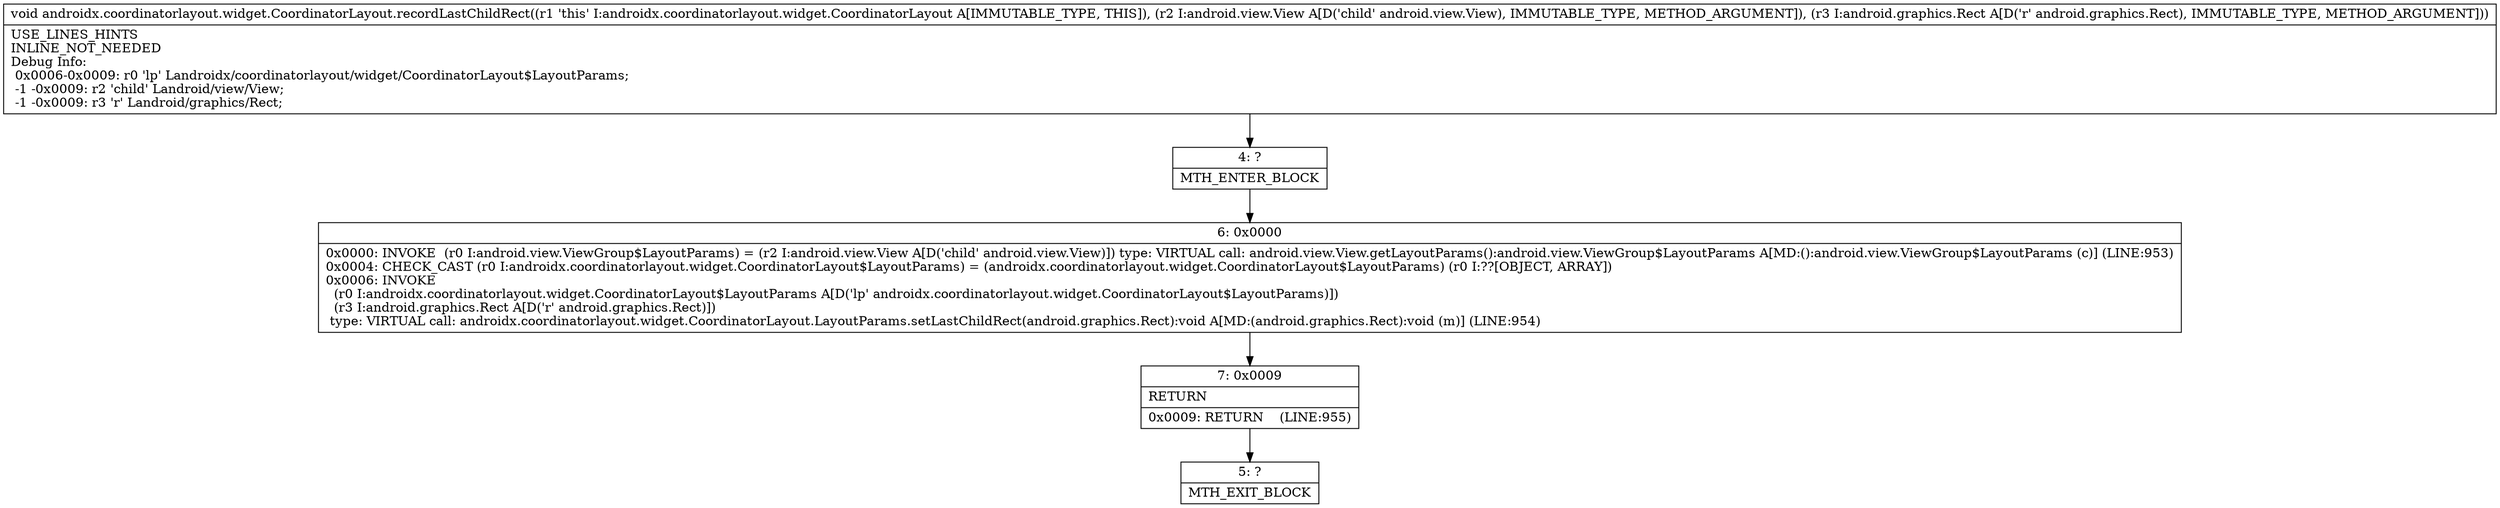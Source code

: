 digraph "CFG forandroidx.coordinatorlayout.widget.CoordinatorLayout.recordLastChildRect(Landroid\/view\/View;Landroid\/graphics\/Rect;)V" {
Node_4 [shape=record,label="{4\:\ ?|MTH_ENTER_BLOCK\l}"];
Node_6 [shape=record,label="{6\:\ 0x0000|0x0000: INVOKE  (r0 I:android.view.ViewGroup$LayoutParams) = (r2 I:android.view.View A[D('child' android.view.View)]) type: VIRTUAL call: android.view.View.getLayoutParams():android.view.ViewGroup$LayoutParams A[MD:():android.view.ViewGroup$LayoutParams (c)] (LINE:953)\l0x0004: CHECK_CAST (r0 I:androidx.coordinatorlayout.widget.CoordinatorLayout$LayoutParams) = (androidx.coordinatorlayout.widget.CoordinatorLayout$LayoutParams) (r0 I:??[OBJECT, ARRAY]) \l0x0006: INVOKE  \l  (r0 I:androidx.coordinatorlayout.widget.CoordinatorLayout$LayoutParams A[D('lp' androidx.coordinatorlayout.widget.CoordinatorLayout$LayoutParams)])\l  (r3 I:android.graphics.Rect A[D('r' android.graphics.Rect)])\l type: VIRTUAL call: androidx.coordinatorlayout.widget.CoordinatorLayout.LayoutParams.setLastChildRect(android.graphics.Rect):void A[MD:(android.graphics.Rect):void (m)] (LINE:954)\l}"];
Node_7 [shape=record,label="{7\:\ 0x0009|RETURN\l|0x0009: RETURN    (LINE:955)\l}"];
Node_5 [shape=record,label="{5\:\ ?|MTH_EXIT_BLOCK\l}"];
MethodNode[shape=record,label="{void androidx.coordinatorlayout.widget.CoordinatorLayout.recordLastChildRect((r1 'this' I:androidx.coordinatorlayout.widget.CoordinatorLayout A[IMMUTABLE_TYPE, THIS]), (r2 I:android.view.View A[D('child' android.view.View), IMMUTABLE_TYPE, METHOD_ARGUMENT]), (r3 I:android.graphics.Rect A[D('r' android.graphics.Rect), IMMUTABLE_TYPE, METHOD_ARGUMENT]))  | USE_LINES_HINTS\lINLINE_NOT_NEEDED\lDebug Info:\l  0x0006\-0x0009: r0 'lp' Landroidx\/coordinatorlayout\/widget\/CoordinatorLayout$LayoutParams;\l  \-1 \-0x0009: r2 'child' Landroid\/view\/View;\l  \-1 \-0x0009: r3 'r' Landroid\/graphics\/Rect;\l}"];
MethodNode -> Node_4;Node_4 -> Node_6;
Node_6 -> Node_7;
Node_7 -> Node_5;
}

